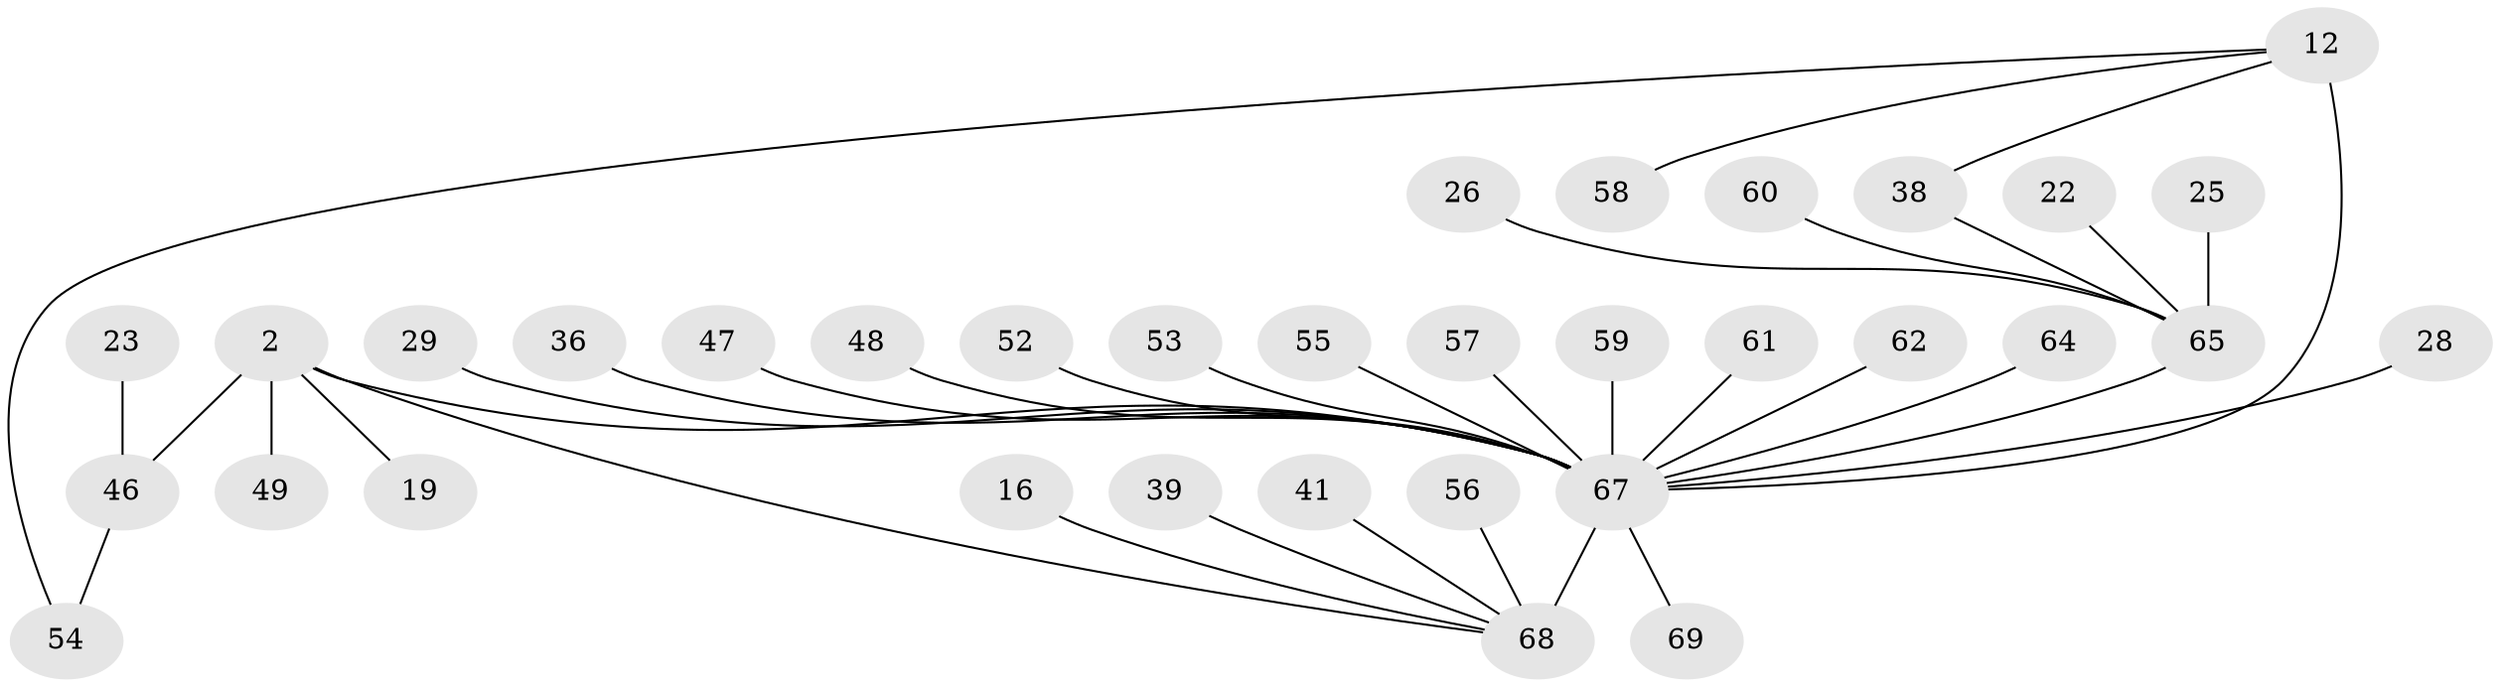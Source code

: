 // original degree distribution, {5: 0.014492753623188406, 9: 0.014492753623188406, 2: 0.2898550724637681, 6: 0.028985507246376812, 8: 0.028985507246376812, 7: 0.07246376811594203, 3: 0.057971014492753624, 10: 0.014492753623188406, 1: 0.4492753623188406, 4: 0.028985507246376812}
// Generated by graph-tools (version 1.1) at 2025/57/03/04/25 21:57:54]
// undirected, 34 vertices, 36 edges
graph export_dot {
graph [start="1"]
  node [color=gray90,style=filled];
  2;
  12 [super="+11"];
  16;
  19;
  22;
  23 [super="+17"];
  25 [super="+18"];
  26;
  28;
  29;
  36;
  38;
  39 [super="+33"];
  41;
  46 [super="+3"];
  47;
  48;
  49;
  52;
  53;
  54 [super="+50"];
  55;
  56 [super="+24"];
  57;
  58 [super="+21"];
  59;
  60;
  61 [super="+30"];
  62 [super="+51"];
  64;
  65 [super="+32+5"];
  67 [super="+10+42"];
  68 [super="+13+45+63"];
  69 [super="+66"];
  2 -- 19;
  2 -- 49;
  2 -- 68 [weight=2];
  2 -- 67 [weight=3];
  2 -- 46 [weight=2];
  12 -- 38;
  12 -- 58;
  12 -- 54;
  12 -- 67 [weight=5];
  16 -- 68;
  22 -- 65;
  23 -- 46;
  25 -- 65;
  26 -- 65;
  28 -- 67;
  29 -- 67;
  36 -- 67;
  38 -- 65;
  39 -- 68;
  41 -- 68;
  46 -- 54;
  47 -- 67;
  48 -- 67;
  52 -- 67;
  53 -- 67;
  55 -- 67;
  56 -- 68;
  57 -- 67;
  59 -- 67 [weight=2];
  60 -- 65;
  61 -- 67;
  62 -- 67 [weight=2];
  64 -- 67;
  65 -- 67 [weight=3];
  67 -- 68 [weight=7];
  67 -- 69;
}
